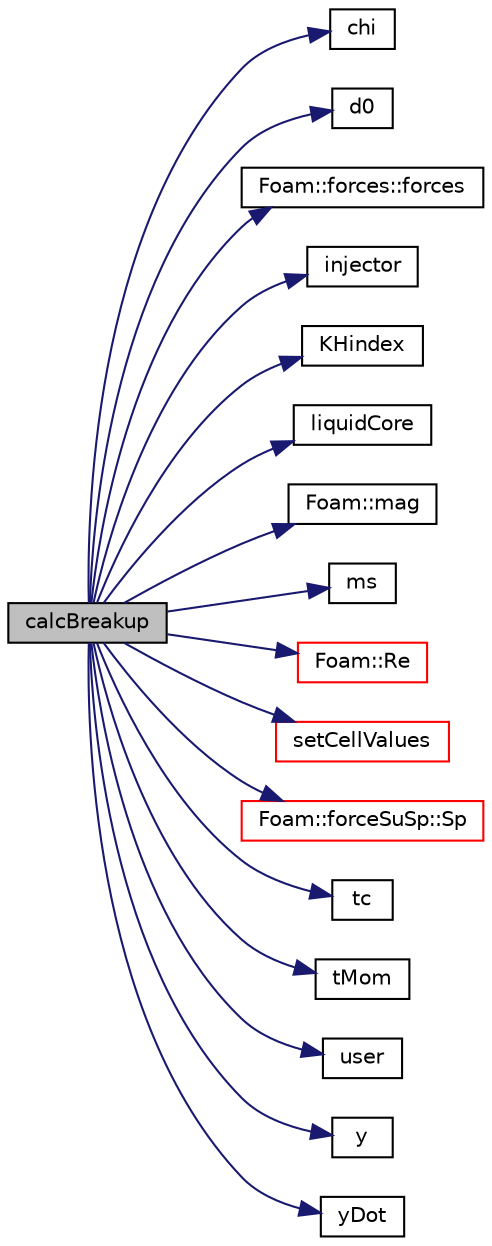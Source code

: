 digraph "calcBreakup"
{
  bgcolor="transparent";
  edge [fontname="Helvetica",fontsize="10",labelfontname="Helvetica",labelfontsize="10"];
  node [fontname="Helvetica",fontsize="10",shape=record];
  rankdir="LR";
  Node1 [label="calcBreakup",height=0.2,width=0.4,color="black", fillcolor="grey75", style="filled", fontcolor="black"];
  Node1 -> Node2 [color="midnightblue",fontsize="10",style="solid",fontname="Helvetica"];
  Node2 [label="chi",height=0.2,width=0.4,color="black",URL="$a02411.html#a9eb57571a3375d0c112736838d39f199",tooltip="Calculate the chi-factor for flash-boiling for the. "];
  Node1 -> Node3 [color="midnightblue",fontsize="10",style="solid",fontname="Helvetica"];
  Node3 [label="d0",height=0.2,width=0.4,color="black",URL="$a02411.html#a4ff6edc55da7d8c5ab00cdf3ff3999b7",tooltip="Return const access to initial droplet diameter. "];
  Node1 -> Node4 [color="midnightblue",fontsize="10",style="solid",fontname="Helvetica"];
  Node4 [label="Foam::forces::forces",height=0.2,width=0.4,color="black",URL="$a00854.html#ad0adf28726fa5c987a2b4e30067f5e69",tooltip="Disallow default bitwise copy construct. "];
  Node1 -> Node5 [color="midnightblue",fontsize="10",style="solid",fontname="Helvetica"];
  Node5 [label="injector",height=0.2,width=0.4,color="black",URL="$a02411.html#a468ada3e18cb5367f4f88716077208f1",tooltip="Return const access to injector id. "];
  Node1 -> Node6 [color="midnightblue",fontsize="10",style="solid",fontname="Helvetica"];
  Node6 [label="KHindex",height=0.2,width=0.4,color="black",URL="$a02411.html#abdefde9c7da8c85af3d878876b0e3a94",tooltip="Return const access to Kelvin-Helmholtz breakup index. "];
  Node1 -> Node7 [color="midnightblue",fontsize="10",style="solid",fontname="Helvetica"];
  Node7 [label="liquidCore",height=0.2,width=0.4,color="black",URL="$a02411.html#ad0e170c9747b16f03fc1285d8b20ac54",tooltip="Return const access to liquid core. "];
  Node1 -> Node8 [color="midnightblue",fontsize="10",style="solid",fontname="Helvetica"];
  Node8 [label="Foam::mag",height=0.2,width=0.4,color="black",URL="$a10733.html#a929da2a3fdcf3dacbbe0487d3a330dae"];
  Node1 -> Node9 [color="midnightblue",fontsize="10",style="solid",fontname="Helvetica"];
  Node9 [label="ms",height=0.2,width=0.4,color="black",URL="$a02411.html#a866cb8493428411d3a7f41af59b9a018",tooltip="Return const access to stripped parcel mass. "];
  Node1 -> Node10 [color="midnightblue",fontsize="10",style="solid",fontname="Helvetica"];
  Node10 [label="Foam::Re",height=0.2,width=0.4,color="red",URL="$a10733.html#affa366970bcbe0f7ccf7c85557a3e12b"];
  Node1 -> Node11 [color="midnightblue",fontsize="10",style="solid",fontname="Helvetica"];
  Node11 [label="setCellValues",height=0.2,width=0.4,color="red",URL="$a02411.html#a41280fa67cfd5c60a05387baa00989df",tooltip="Set cell values. "];
  Node1 -> Node12 [color="midnightblue",fontsize="10",style="solid",fontname="Helvetica"];
  Node12 [label="Foam::forceSuSp::Sp",height=0.2,width=0.4,color="red",URL="$a00855.html#acfcc3fd27c35d541f661e17aec7592a1",tooltip="Return const access to the implicit coefficient [kg/s]. "];
  Node1 -> Node13 [color="midnightblue",fontsize="10",style="solid",fontname="Helvetica"];
  Node13 [label="tc",height=0.2,width=0.4,color="black",URL="$a02411.html#a771edeca9ba5ede9e726452450bf959a",tooltip="Return const access to atomization characteristic time. "];
  Node1 -> Node14 [color="midnightblue",fontsize="10",style="solid",fontname="Helvetica"];
  Node14 [label="tMom",height=0.2,width=0.4,color="black",URL="$a02411.html#aa931e86adad499c2e802a194404a85ab",tooltip="Return const access to momentum relaxation time. "];
  Node1 -> Node15 [color="midnightblue",fontsize="10",style="solid",fontname="Helvetica"];
  Node15 [label="user",height=0.2,width=0.4,color="black",URL="$a02411.html#a6ecbea9e5bdf98bdfb7db0b2a5f2ba87",tooltip="Return const access to passive user scalar. "];
  Node1 -> Node16 [color="midnightblue",fontsize="10",style="solid",fontname="Helvetica"];
  Node16 [label="y",height=0.2,width=0.4,color="black",URL="$a02411.html#a5beeed32e16d04efe31436360113a5ad",tooltip="Return const access to spherical deviation. "];
  Node1 -> Node17 [color="midnightblue",fontsize="10",style="solid",fontname="Helvetica"];
  Node17 [label="yDot",height=0.2,width=0.4,color="black",URL="$a02411.html#a60730c1f30a0034301bf83969e383fa1",tooltip="Return const access to rate of change of spherical deviation. "];
}
